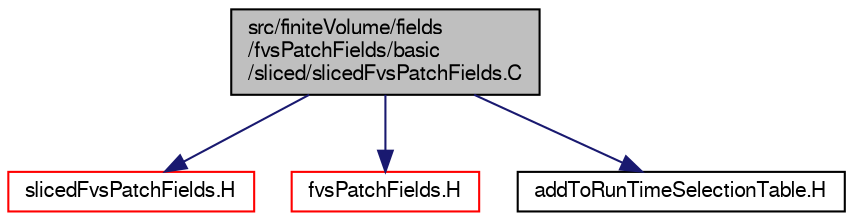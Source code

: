 digraph "src/finiteVolume/fields/fvsPatchFields/basic/sliced/slicedFvsPatchFields.C"
{
  bgcolor="transparent";
  edge [fontname="FreeSans",fontsize="10",labelfontname="FreeSans",labelfontsize="10"];
  node [fontname="FreeSans",fontsize="10",shape=record];
  Node0 [label="src/finiteVolume/fields\l/fvsPatchFields/basic\l/sliced/slicedFvsPatchFields.C",height=0.2,width=0.4,color="black", fillcolor="grey75", style="filled", fontcolor="black"];
  Node0 -> Node1 [color="midnightblue",fontsize="10",style="solid",fontname="FreeSans"];
  Node1 [label="slicedFvsPatchFields.H",height=0.2,width=0.4,color="red",URL="$a02537.html"];
  Node0 -> Node189 [color="midnightblue",fontsize="10",style="solid",fontname="FreeSans"];
  Node189 [label="fvsPatchFields.H",height=0.2,width=0.4,color="red",URL="$a02720.html"];
  Node0 -> Node191 [color="midnightblue",fontsize="10",style="solid",fontname="FreeSans"];
  Node191 [label="addToRunTimeSelectionTable.H",height=0.2,width=0.4,color="black",URL="$a09263.html",tooltip="Macros for easy insertion into run-time selection tables. "];
}
